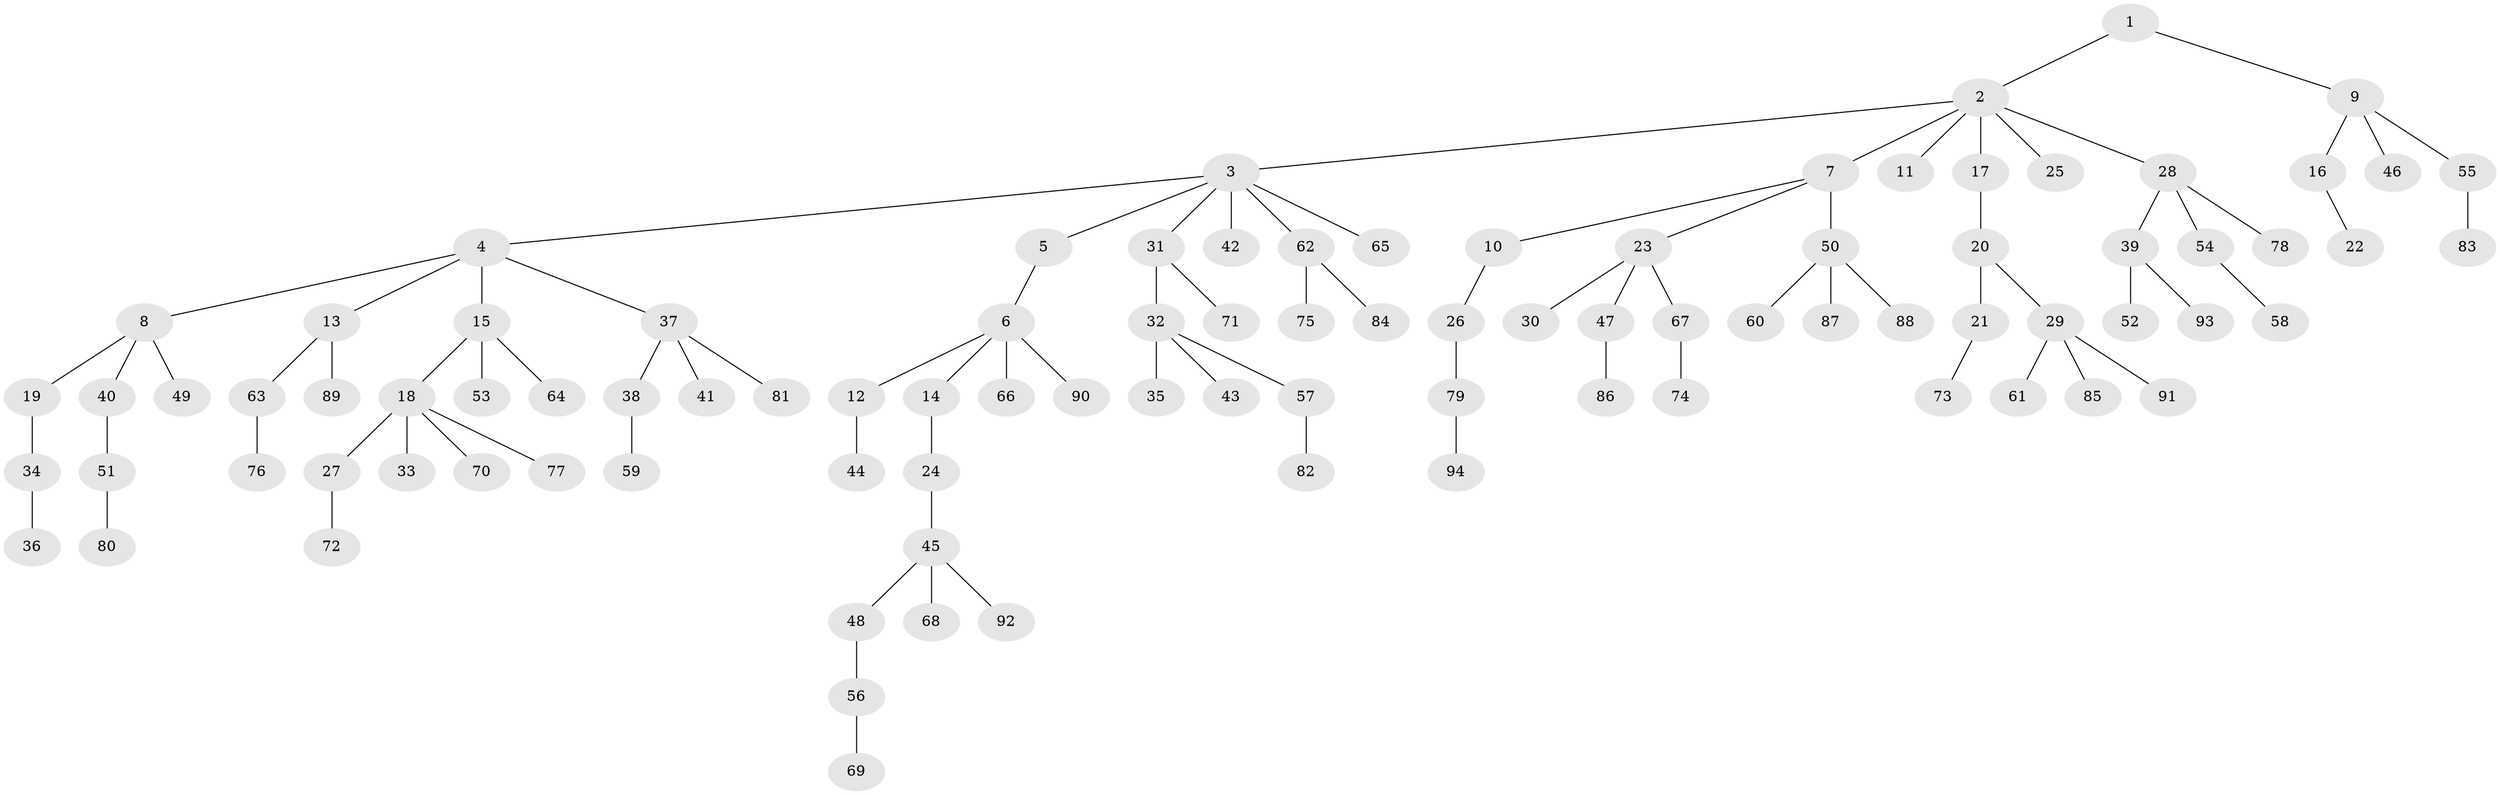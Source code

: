// coarse degree distribution, {2: 0.2413793103448276, 6: 0.034482758620689655, 5: 0.017241379310344827, 4: 0.034482758620689655, 3: 0.1896551724137931, 1: 0.4827586206896552}
// Generated by graph-tools (version 1.1) at 2025/51/03/04/25 22:51:45]
// undirected, 94 vertices, 93 edges
graph export_dot {
  node [color=gray90,style=filled];
  1;
  2;
  3;
  4;
  5;
  6;
  7;
  8;
  9;
  10;
  11;
  12;
  13;
  14;
  15;
  16;
  17;
  18;
  19;
  20;
  21;
  22;
  23;
  24;
  25;
  26;
  27;
  28;
  29;
  30;
  31;
  32;
  33;
  34;
  35;
  36;
  37;
  38;
  39;
  40;
  41;
  42;
  43;
  44;
  45;
  46;
  47;
  48;
  49;
  50;
  51;
  52;
  53;
  54;
  55;
  56;
  57;
  58;
  59;
  60;
  61;
  62;
  63;
  64;
  65;
  66;
  67;
  68;
  69;
  70;
  71;
  72;
  73;
  74;
  75;
  76;
  77;
  78;
  79;
  80;
  81;
  82;
  83;
  84;
  85;
  86;
  87;
  88;
  89;
  90;
  91;
  92;
  93;
  94;
  1 -- 2;
  1 -- 9;
  2 -- 3;
  2 -- 7;
  2 -- 11;
  2 -- 17;
  2 -- 25;
  2 -- 28;
  3 -- 4;
  3 -- 5;
  3 -- 31;
  3 -- 42;
  3 -- 62;
  3 -- 65;
  4 -- 8;
  4 -- 13;
  4 -- 15;
  4 -- 37;
  5 -- 6;
  6 -- 12;
  6 -- 14;
  6 -- 66;
  6 -- 90;
  7 -- 10;
  7 -- 23;
  7 -- 50;
  8 -- 19;
  8 -- 40;
  8 -- 49;
  9 -- 16;
  9 -- 46;
  9 -- 55;
  10 -- 26;
  12 -- 44;
  13 -- 63;
  13 -- 89;
  14 -- 24;
  15 -- 18;
  15 -- 53;
  15 -- 64;
  16 -- 22;
  17 -- 20;
  18 -- 27;
  18 -- 33;
  18 -- 70;
  18 -- 77;
  19 -- 34;
  20 -- 21;
  20 -- 29;
  21 -- 73;
  23 -- 30;
  23 -- 47;
  23 -- 67;
  24 -- 45;
  26 -- 79;
  27 -- 72;
  28 -- 39;
  28 -- 54;
  28 -- 78;
  29 -- 61;
  29 -- 85;
  29 -- 91;
  31 -- 32;
  31 -- 71;
  32 -- 35;
  32 -- 43;
  32 -- 57;
  34 -- 36;
  37 -- 38;
  37 -- 41;
  37 -- 81;
  38 -- 59;
  39 -- 52;
  39 -- 93;
  40 -- 51;
  45 -- 48;
  45 -- 68;
  45 -- 92;
  47 -- 86;
  48 -- 56;
  50 -- 60;
  50 -- 87;
  50 -- 88;
  51 -- 80;
  54 -- 58;
  55 -- 83;
  56 -- 69;
  57 -- 82;
  62 -- 75;
  62 -- 84;
  63 -- 76;
  67 -- 74;
  79 -- 94;
}
